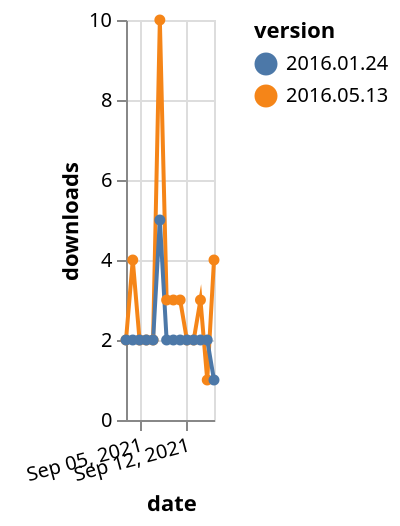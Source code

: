 {"$schema": "https://vega.github.io/schema/vega-lite/v5.json", "description": "A simple bar chart with embedded data.", "data": {"values": [{"date": "2021-09-03", "total": 10960, "delta": 2, "version": "2016.05.13"}, {"date": "2021-09-04", "total": 10964, "delta": 4, "version": "2016.05.13"}, {"date": "2021-09-05", "total": 10966, "delta": 2, "version": "2016.05.13"}, {"date": "2021-09-06", "total": 10968, "delta": 2, "version": "2016.05.13"}, {"date": "2021-09-07", "total": 10970, "delta": 2, "version": "2016.05.13"}, {"date": "2021-09-08", "total": 10980, "delta": 10, "version": "2016.05.13"}, {"date": "2021-09-09", "total": 10983, "delta": 3, "version": "2016.05.13"}, {"date": "2021-09-10", "total": 10986, "delta": 3, "version": "2016.05.13"}, {"date": "2021-09-11", "total": 10989, "delta": 3, "version": "2016.05.13"}, {"date": "2021-09-12", "total": 10991, "delta": 2, "version": "2016.05.13"}, {"date": "2021-09-13", "total": 10993, "delta": 2, "version": "2016.05.13"}, {"date": "2021-09-14", "total": 10996, "delta": 3, "version": "2016.05.13"}, {"date": "2021-09-15", "total": 10997, "delta": 1, "version": "2016.05.13"}, {"date": "2021-09-16", "total": 11001, "delta": 4, "version": "2016.05.13"}, {"date": "2021-09-03", "total": 3420, "delta": 2, "version": "2016.01.24"}, {"date": "2021-09-04", "total": 3422, "delta": 2, "version": "2016.01.24"}, {"date": "2021-09-05", "total": 3424, "delta": 2, "version": "2016.01.24"}, {"date": "2021-09-06", "total": 3426, "delta": 2, "version": "2016.01.24"}, {"date": "2021-09-07", "total": 3428, "delta": 2, "version": "2016.01.24"}, {"date": "2021-09-08", "total": 3433, "delta": 5, "version": "2016.01.24"}, {"date": "2021-09-09", "total": 3435, "delta": 2, "version": "2016.01.24"}, {"date": "2021-09-10", "total": 3437, "delta": 2, "version": "2016.01.24"}, {"date": "2021-09-11", "total": 3439, "delta": 2, "version": "2016.01.24"}, {"date": "2021-09-12", "total": 3441, "delta": 2, "version": "2016.01.24"}, {"date": "2021-09-13", "total": 3443, "delta": 2, "version": "2016.01.24"}, {"date": "2021-09-14", "total": 3445, "delta": 2, "version": "2016.01.24"}, {"date": "2021-09-15", "total": 3447, "delta": 2, "version": "2016.01.24"}, {"date": "2021-09-16", "total": 3448, "delta": 1, "version": "2016.01.24"}]}, "width": "container", "mark": {"type": "line", "point": {"filled": true}}, "encoding": {"x": {"field": "date", "type": "temporal", "timeUnit": "yearmonthdate", "title": "date", "axis": {"labelAngle": -15}}, "y": {"field": "delta", "type": "quantitative", "title": "downloads"}, "color": {"field": "version", "type": "nominal"}, "tooltip": {"field": "delta"}}}